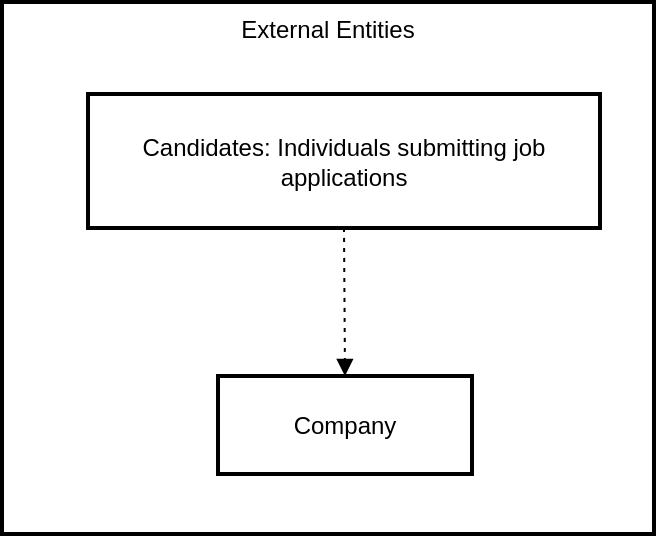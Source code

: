 <mxfile version="24.8.6">
  <diagram name="Page-1" id="6bIxq0MZaZp_j7i1oBzz">
    <mxGraphModel>
      <root>
        <mxCell id="0" />
        <mxCell id="1" parent="0" />
        <mxCell id="2" value="External Entities" style="whiteSpace=wrap;strokeWidth=2;verticalAlign=top;" vertex="1" parent="1">
          <mxGeometry x="8" y="8" width="326" height="266" as="geometry" />
        </mxCell>
        <mxCell id="3" value="Candidates: Individuals submitting job applications" style="whiteSpace=wrap;strokeWidth=2;" vertex="1" parent="2">
          <mxGeometry x="43" y="46" width="256" height="67" as="geometry" />
        </mxCell>
        <mxCell id="4" value="Company" style="whiteSpace=wrap;strokeWidth=2;" vertex="1" parent="2">
          <mxGeometry x="108" y="187" width="127" height="49" as="geometry" />
        </mxCell>
        <mxCell id="5" value="" style="curved=1;dashed=1;dashPattern=2 3;startArrow=none;endArrow=block;exitX=0.5;exitY=0.99;entryX=0.5;entryY=0;" edge="1" parent="2" source="3" target="4">
          <mxGeometry relative="1" as="geometry">
            <Array as="points" />
          </mxGeometry>
        </mxCell>
      </root>
    </mxGraphModel>
  </diagram>
</mxfile>
